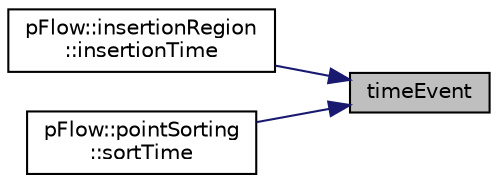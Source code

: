 digraph "timeEvent"
{
 // LATEX_PDF_SIZE
  edge [fontname="Helvetica",fontsize="10",labelfontname="Helvetica",labelfontsize="10"];
  node [fontname="Helvetica",fontsize="10",shape=record];
  rankdir="RL";
  Node1 [label="timeEvent",height=0.2,width=0.4,color="black", fillcolor="grey75", style="filled", fontcolor="black",tooltip=" "];
  Node1 -> Node2 [dir="back",color="midnightblue",fontsize="10",style="solid",fontname="Helvetica"];
  Node2 [label="pFlow::insertionRegion\l::insertionTime",height=0.2,width=0.4,color="black", fillcolor="white", style="filled",URL="$classpFlow_1_1insertionRegion.html#afdb6cd97d8e5679758ebf8161edf1d70",tooltip=" "];
  Node1 -> Node3 [dir="back",color="midnightblue",fontsize="10",style="solid",fontname="Helvetica"];
  Node3 [label="pFlow::pointSorting\l::sortTime",height=0.2,width=0.4,color="black", fillcolor="white", style="filled",URL="$classpFlow_1_1pointSorting.html#a97edfd004f04f656debb9c832e301077",tooltip=" "];
}
